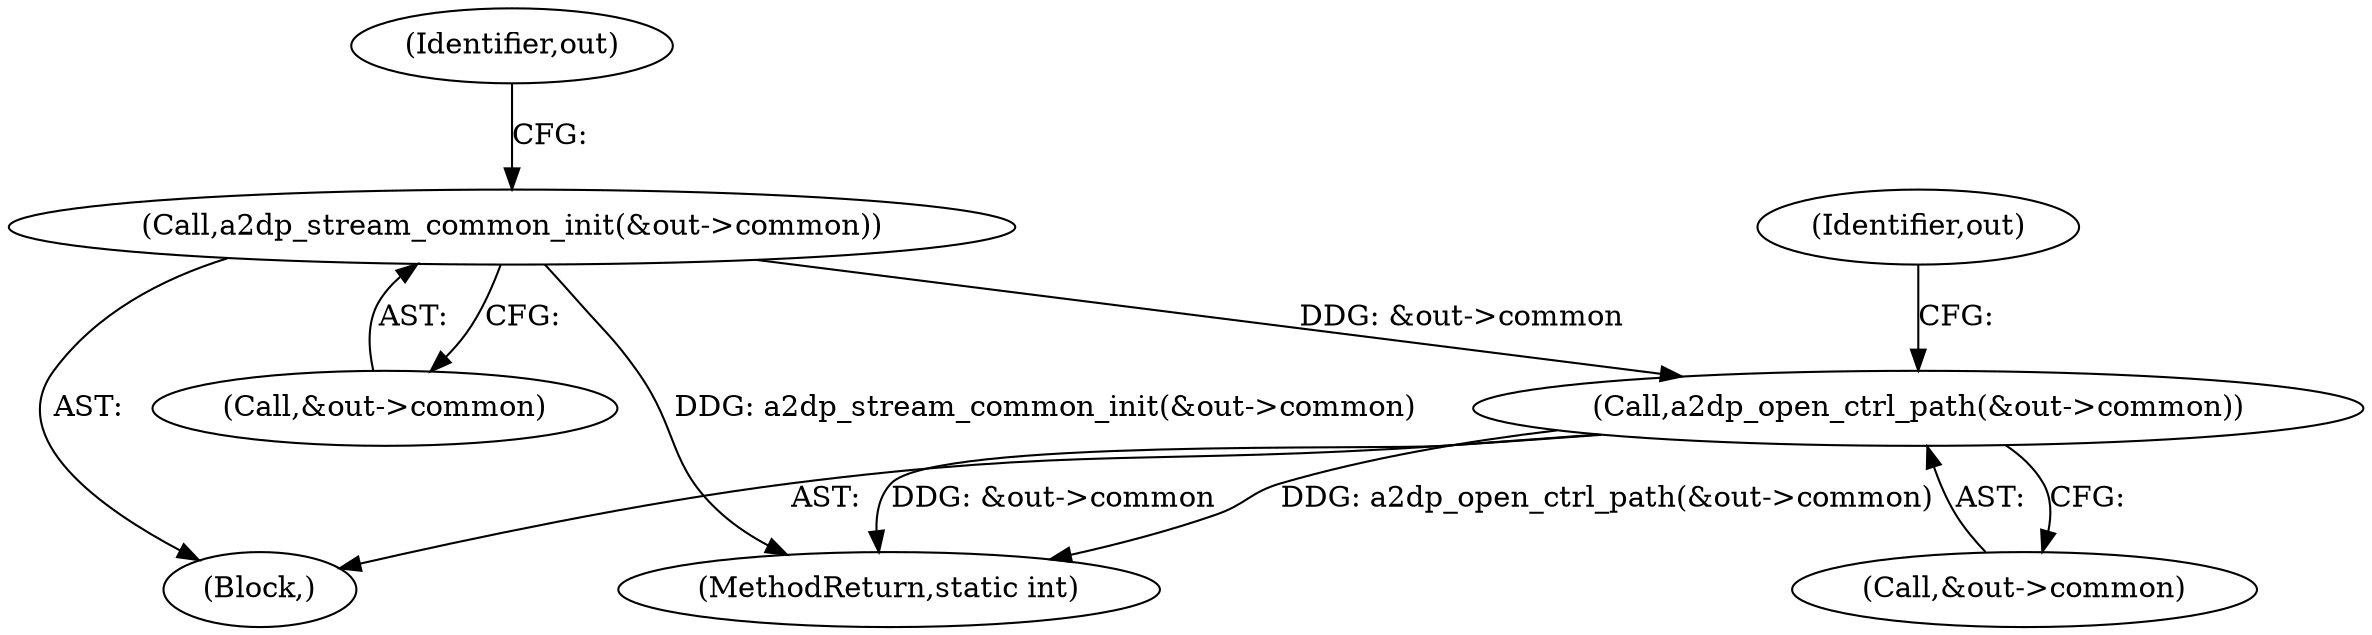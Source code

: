 digraph "0_Android_472271b153c5dc53c28beac55480a8d8434b2d5c_2@API" {
"1000371" [label="(Call,a2dp_open_ctrl_path(&out->common))"];
"1000291" [label="(Call,a2dp_stream_common_init(&out->common))"];
"1000300" [label="(Identifier,out)"];
"1000380" [label="(Identifier,out)"];
"1000292" [label="(Call,&out->common)"];
"1000111" [label="(Block,)"];
"1000372" [label="(Call,&out->common)"];
"1000291" [label="(Call,a2dp_stream_common_init(&out->common))"];
"1000417" [label="(MethodReturn,static int)"];
"1000371" [label="(Call,a2dp_open_ctrl_path(&out->common))"];
"1000371" -> "1000111"  [label="AST: "];
"1000371" -> "1000372"  [label="CFG: "];
"1000372" -> "1000371"  [label="AST: "];
"1000380" -> "1000371"  [label="CFG: "];
"1000371" -> "1000417"  [label="DDG: &out->common"];
"1000371" -> "1000417"  [label="DDG: a2dp_open_ctrl_path(&out->common)"];
"1000291" -> "1000371"  [label="DDG: &out->common"];
"1000291" -> "1000111"  [label="AST: "];
"1000291" -> "1000292"  [label="CFG: "];
"1000292" -> "1000291"  [label="AST: "];
"1000300" -> "1000291"  [label="CFG: "];
"1000291" -> "1000417"  [label="DDG: a2dp_stream_common_init(&out->common)"];
}
